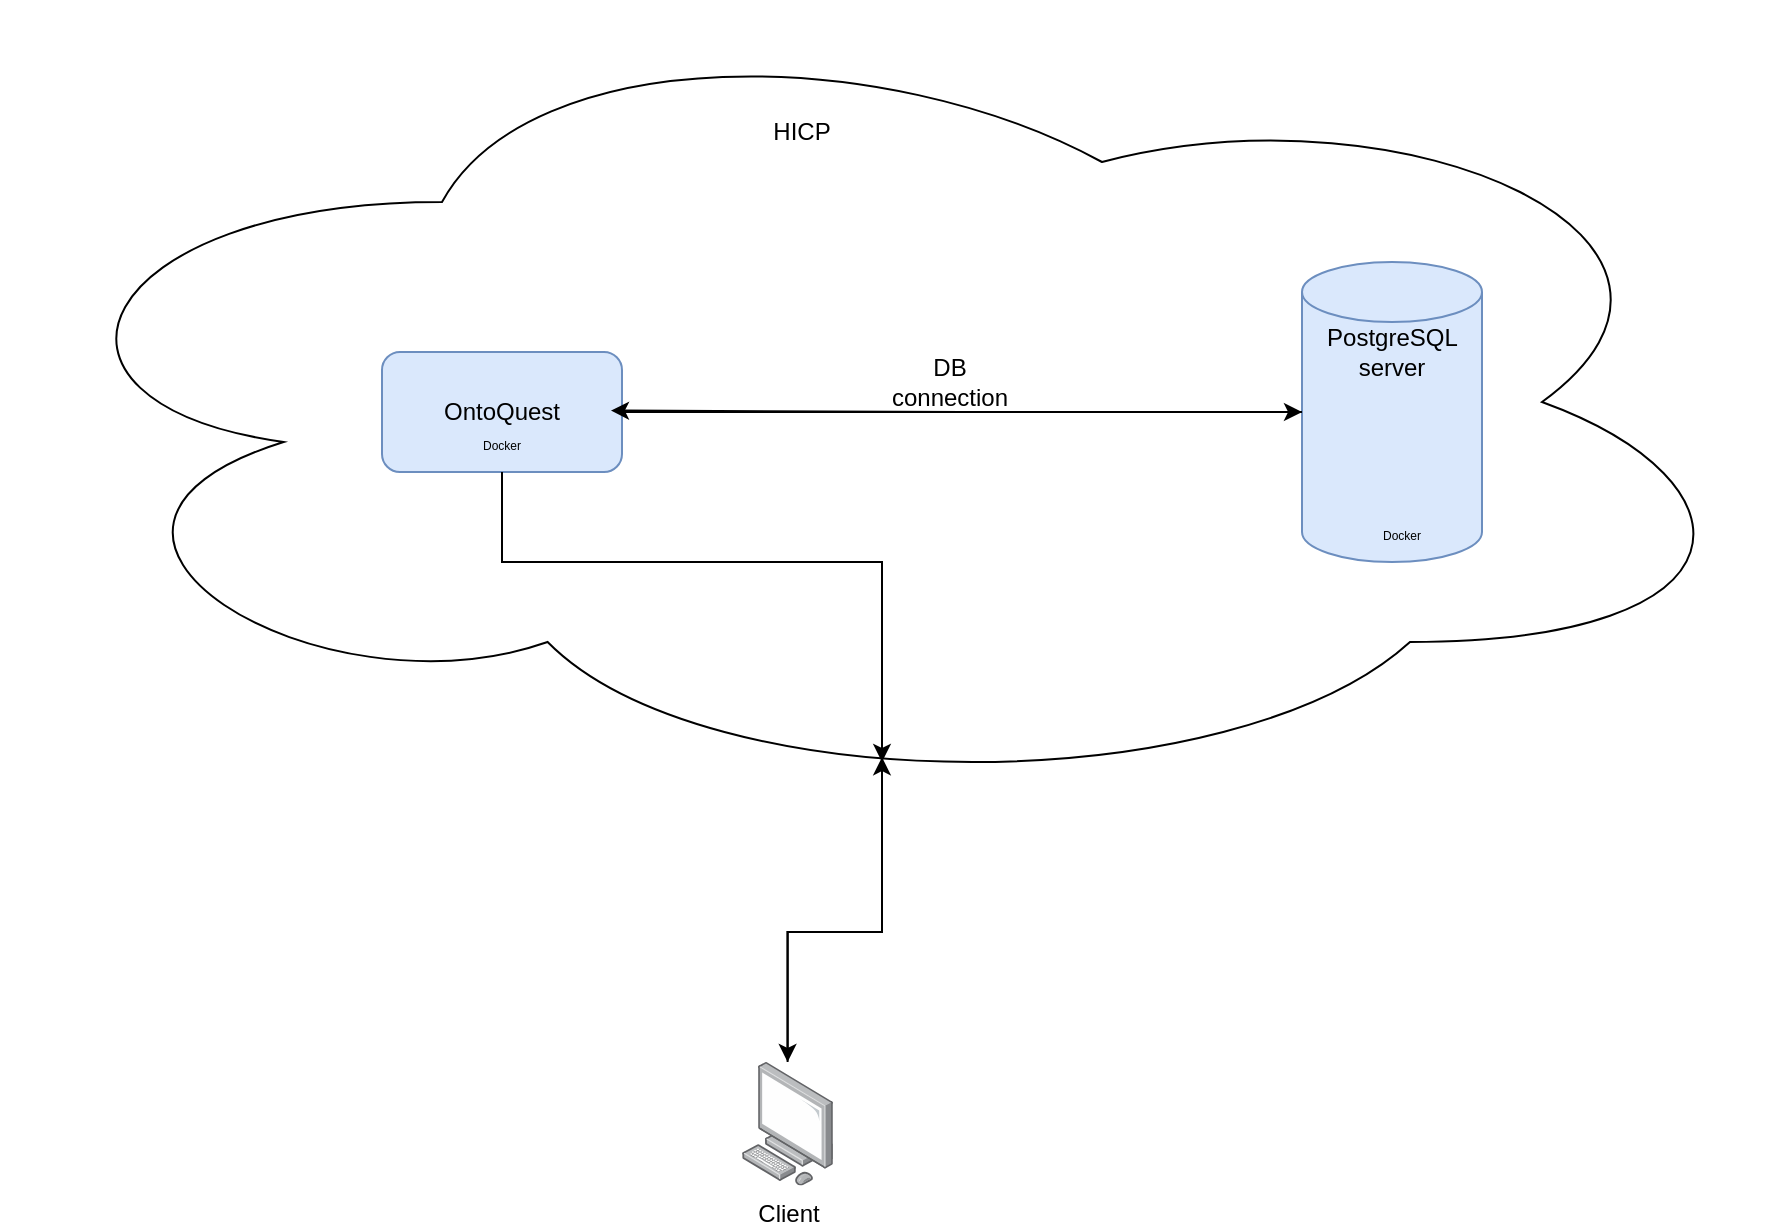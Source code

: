 <mxfile version="24.7.17">
  <diagram name="Page-1" id="Z7HNQjsLqWzbI7lohUvm">
    <mxGraphModel dx="2327" dy="887" grid="1" gridSize="10" guides="1" tooltips="1" connect="1" arrows="1" fold="1" page="1" pageScale="1" pageWidth="827" pageHeight="1169" math="0" shadow="0">
      <root>
        <mxCell id="0" />
        <mxCell id="1" parent="0" />
        <mxCell id="5vZIm-Ww5dQrLNoJw_nb-13" style="edgeStyle=orthogonalEdgeStyle;rounded=0;orthogonalLoop=1;jettySize=auto;html=1;" edge="1" parent="1" source="5vZIm-Ww5dQrLNoJw_nb-1" target="5vZIm-Ww5dQrLNoJw_nb-11">
          <mxGeometry relative="1" as="geometry" />
        </mxCell>
        <mxCell id="5vZIm-Ww5dQrLNoJw_nb-1" value="" style="ellipse;shape=cloud;whiteSpace=wrap;html=1;" vertex="1" parent="1">
          <mxGeometry x="-30" y="10" width="880" height="400" as="geometry" />
        </mxCell>
        <mxCell id="5vZIm-Ww5dQrLNoJw_nb-2" value="" style="shape=cylinder3;whiteSpace=wrap;html=1;boundedLbl=1;backgroundOutline=1;size=15;fillColor=#dae8fc;strokeColor=#6c8ebf;" vertex="1" parent="1">
          <mxGeometry x="620" y="140" width="90" height="150" as="geometry" />
        </mxCell>
        <mxCell id="5vZIm-Ww5dQrLNoJw_nb-3" value="PostgreSQL server" style="text;html=1;align=center;verticalAlign=middle;whiteSpace=wrap;rounded=0;" vertex="1" parent="1">
          <mxGeometry x="635" y="170" width="60" height="30" as="geometry" />
        </mxCell>
        <mxCell id="5vZIm-Ww5dQrLNoJw_nb-8" style="edgeStyle=orthogonalEdgeStyle;rounded=0;orthogonalLoop=1;jettySize=auto;html=1;" edge="1" parent="1" source="5vZIm-Ww5dQrLNoJw_nb-4" target="5vZIm-Ww5dQrLNoJw_nb-2">
          <mxGeometry relative="1" as="geometry" />
        </mxCell>
        <mxCell id="5vZIm-Ww5dQrLNoJw_nb-4" value="OntoQuest" style="rounded=1;whiteSpace=wrap;html=1;fillColor=#dae8fc;strokeColor=#6c8ebf;" vertex="1" parent="1">
          <mxGeometry x="160" y="185" width="120" height="60" as="geometry" />
        </mxCell>
        <mxCell id="5vZIm-Ww5dQrLNoJw_nb-14" style="edgeStyle=orthogonalEdgeStyle;rounded=0;orthogonalLoop=1;jettySize=auto;html=1;exitX=0.5;exitY=1;exitDx=0;exitDy=0;" edge="1" parent="1" source="5vZIm-Ww5dQrLNoJw_nb-5">
          <mxGeometry relative="1" as="geometry">
            <mxPoint x="410" y="390" as="targetPoint" />
            <Array as="points">
              <mxPoint x="220" y="290" />
              <mxPoint x="410" y="290" />
            </Array>
          </mxGeometry>
        </mxCell>
        <mxCell id="5vZIm-Ww5dQrLNoJw_nb-5" value="&lt;font style=&quot;font-size: 6px;&quot;&gt;Docker&lt;/font&gt;" style="text;html=1;align=center;verticalAlign=middle;whiteSpace=wrap;rounded=0;" vertex="1" parent="1">
          <mxGeometry x="190" y="215" width="60" height="30" as="geometry" />
        </mxCell>
        <mxCell id="5vZIm-Ww5dQrLNoJw_nb-6" value="&lt;font style=&quot;font-size: 6px;&quot;&gt;Docker&lt;/font&gt;" style="text;html=1;align=center;verticalAlign=middle;whiteSpace=wrap;rounded=0;" vertex="1" parent="1">
          <mxGeometry x="640" y="260" width="60" height="30" as="geometry" />
        </mxCell>
        <mxCell id="5vZIm-Ww5dQrLNoJw_nb-9" style="edgeStyle=orthogonalEdgeStyle;rounded=0;orthogonalLoop=1;jettySize=auto;html=1;exitX=0;exitY=0.5;exitDx=0;exitDy=0;exitPerimeter=0;entryX=0.954;entryY=0.488;entryDx=0;entryDy=0;entryPerimeter=0;" edge="1" parent="1" source="5vZIm-Ww5dQrLNoJw_nb-2" target="5vZIm-Ww5dQrLNoJw_nb-4">
          <mxGeometry relative="1" as="geometry" />
        </mxCell>
        <mxCell id="5vZIm-Ww5dQrLNoJw_nb-10" value="DB connection" style="text;html=1;align=center;verticalAlign=middle;whiteSpace=wrap;rounded=0;" vertex="1" parent="1">
          <mxGeometry x="414" y="185" width="60" height="30" as="geometry" />
        </mxCell>
        <mxCell id="5vZIm-Ww5dQrLNoJw_nb-12" style="edgeStyle=orthogonalEdgeStyle;rounded=0;orthogonalLoop=1;jettySize=auto;html=1;entryX=0.5;entryY=0.944;entryDx=0;entryDy=0;entryPerimeter=0;" edge="1" parent="1" source="5vZIm-Ww5dQrLNoJw_nb-11" target="5vZIm-Ww5dQrLNoJw_nb-1">
          <mxGeometry relative="1" as="geometry" />
        </mxCell>
        <mxCell id="5vZIm-Ww5dQrLNoJw_nb-11" value="Client" style="image;points=[];aspect=fixed;html=1;align=center;shadow=0;dashed=0;image=img/lib/allied_telesis/computer_and_terminals/Personal_Computer.svg;" vertex="1" parent="1">
          <mxGeometry x="340" y="540" width="45.6" height="61.8" as="geometry" />
        </mxCell>
        <mxCell id="5vZIm-Ww5dQrLNoJw_nb-15" value="HICP" style="text;html=1;align=center;verticalAlign=middle;whiteSpace=wrap;rounded=0;" vertex="1" parent="1">
          <mxGeometry x="340" y="60" width="60" height="30" as="geometry" />
        </mxCell>
      </root>
    </mxGraphModel>
  </diagram>
</mxfile>
